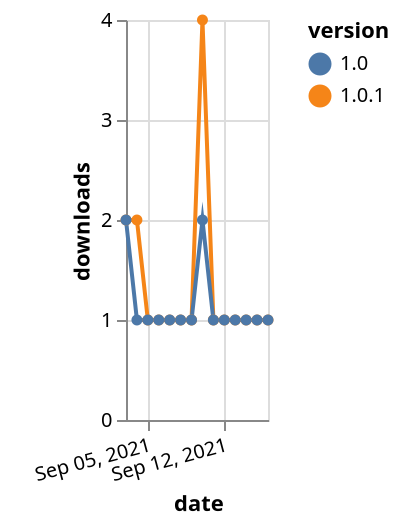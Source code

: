 {"$schema": "https://vega.github.io/schema/vega-lite/v5.json", "description": "A simple bar chart with embedded data.", "data": {"values": [{"date": "2021-09-03", "total": 100, "delta": 2, "version": "1.0.1"}, {"date": "2021-09-04", "total": 102, "delta": 2, "version": "1.0.1"}, {"date": "2021-09-05", "total": 103, "delta": 1, "version": "1.0.1"}, {"date": "2021-09-06", "total": 104, "delta": 1, "version": "1.0.1"}, {"date": "2021-09-07", "total": 105, "delta": 1, "version": "1.0.1"}, {"date": "2021-09-08", "total": 106, "delta": 1, "version": "1.0.1"}, {"date": "2021-09-09", "total": 107, "delta": 1, "version": "1.0.1"}, {"date": "2021-09-10", "total": 111, "delta": 4, "version": "1.0.1"}, {"date": "2021-09-11", "total": 112, "delta": 1, "version": "1.0.1"}, {"date": "2021-09-12", "total": 113, "delta": 1, "version": "1.0.1"}, {"date": "2021-09-13", "total": 114, "delta": 1, "version": "1.0.1"}, {"date": "2021-09-14", "total": 115, "delta": 1, "version": "1.0.1"}, {"date": "2021-09-15", "total": 116, "delta": 1, "version": "1.0.1"}, {"date": "2021-09-16", "total": 117, "delta": 1, "version": "1.0.1"}, {"date": "2021-09-03", "total": 112, "delta": 2, "version": "1.0"}, {"date": "2021-09-04", "total": 113, "delta": 1, "version": "1.0"}, {"date": "2021-09-05", "total": 114, "delta": 1, "version": "1.0"}, {"date": "2021-09-06", "total": 115, "delta": 1, "version": "1.0"}, {"date": "2021-09-07", "total": 116, "delta": 1, "version": "1.0"}, {"date": "2021-09-08", "total": 117, "delta": 1, "version": "1.0"}, {"date": "2021-09-09", "total": 118, "delta": 1, "version": "1.0"}, {"date": "2021-09-10", "total": 120, "delta": 2, "version": "1.0"}, {"date": "2021-09-11", "total": 121, "delta": 1, "version": "1.0"}, {"date": "2021-09-12", "total": 122, "delta": 1, "version": "1.0"}, {"date": "2021-09-13", "total": 123, "delta": 1, "version": "1.0"}, {"date": "2021-09-14", "total": 124, "delta": 1, "version": "1.0"}, {"date": "2021-09-15", "total": 125, "delta": 1, "version": "1.0"}, {"date": "2021-09-16", "total": 126, "delta": 1, "version": "1.0"}]}, "width": "container", "mark": {"type": "line", "point": {"filled": true}}, "encoding": {"x": {"field": "date", "type": "temporal", "timeUnit": "yearmonthdate", "title": "date", "axis": {"labelAngle": -15}}, "y": {"field": "delta", "type": "quantitative", "title": "downloads"}, "color": {"field": "version", "type": "nominal"}, "tooltip": {"field": "delta"}}}